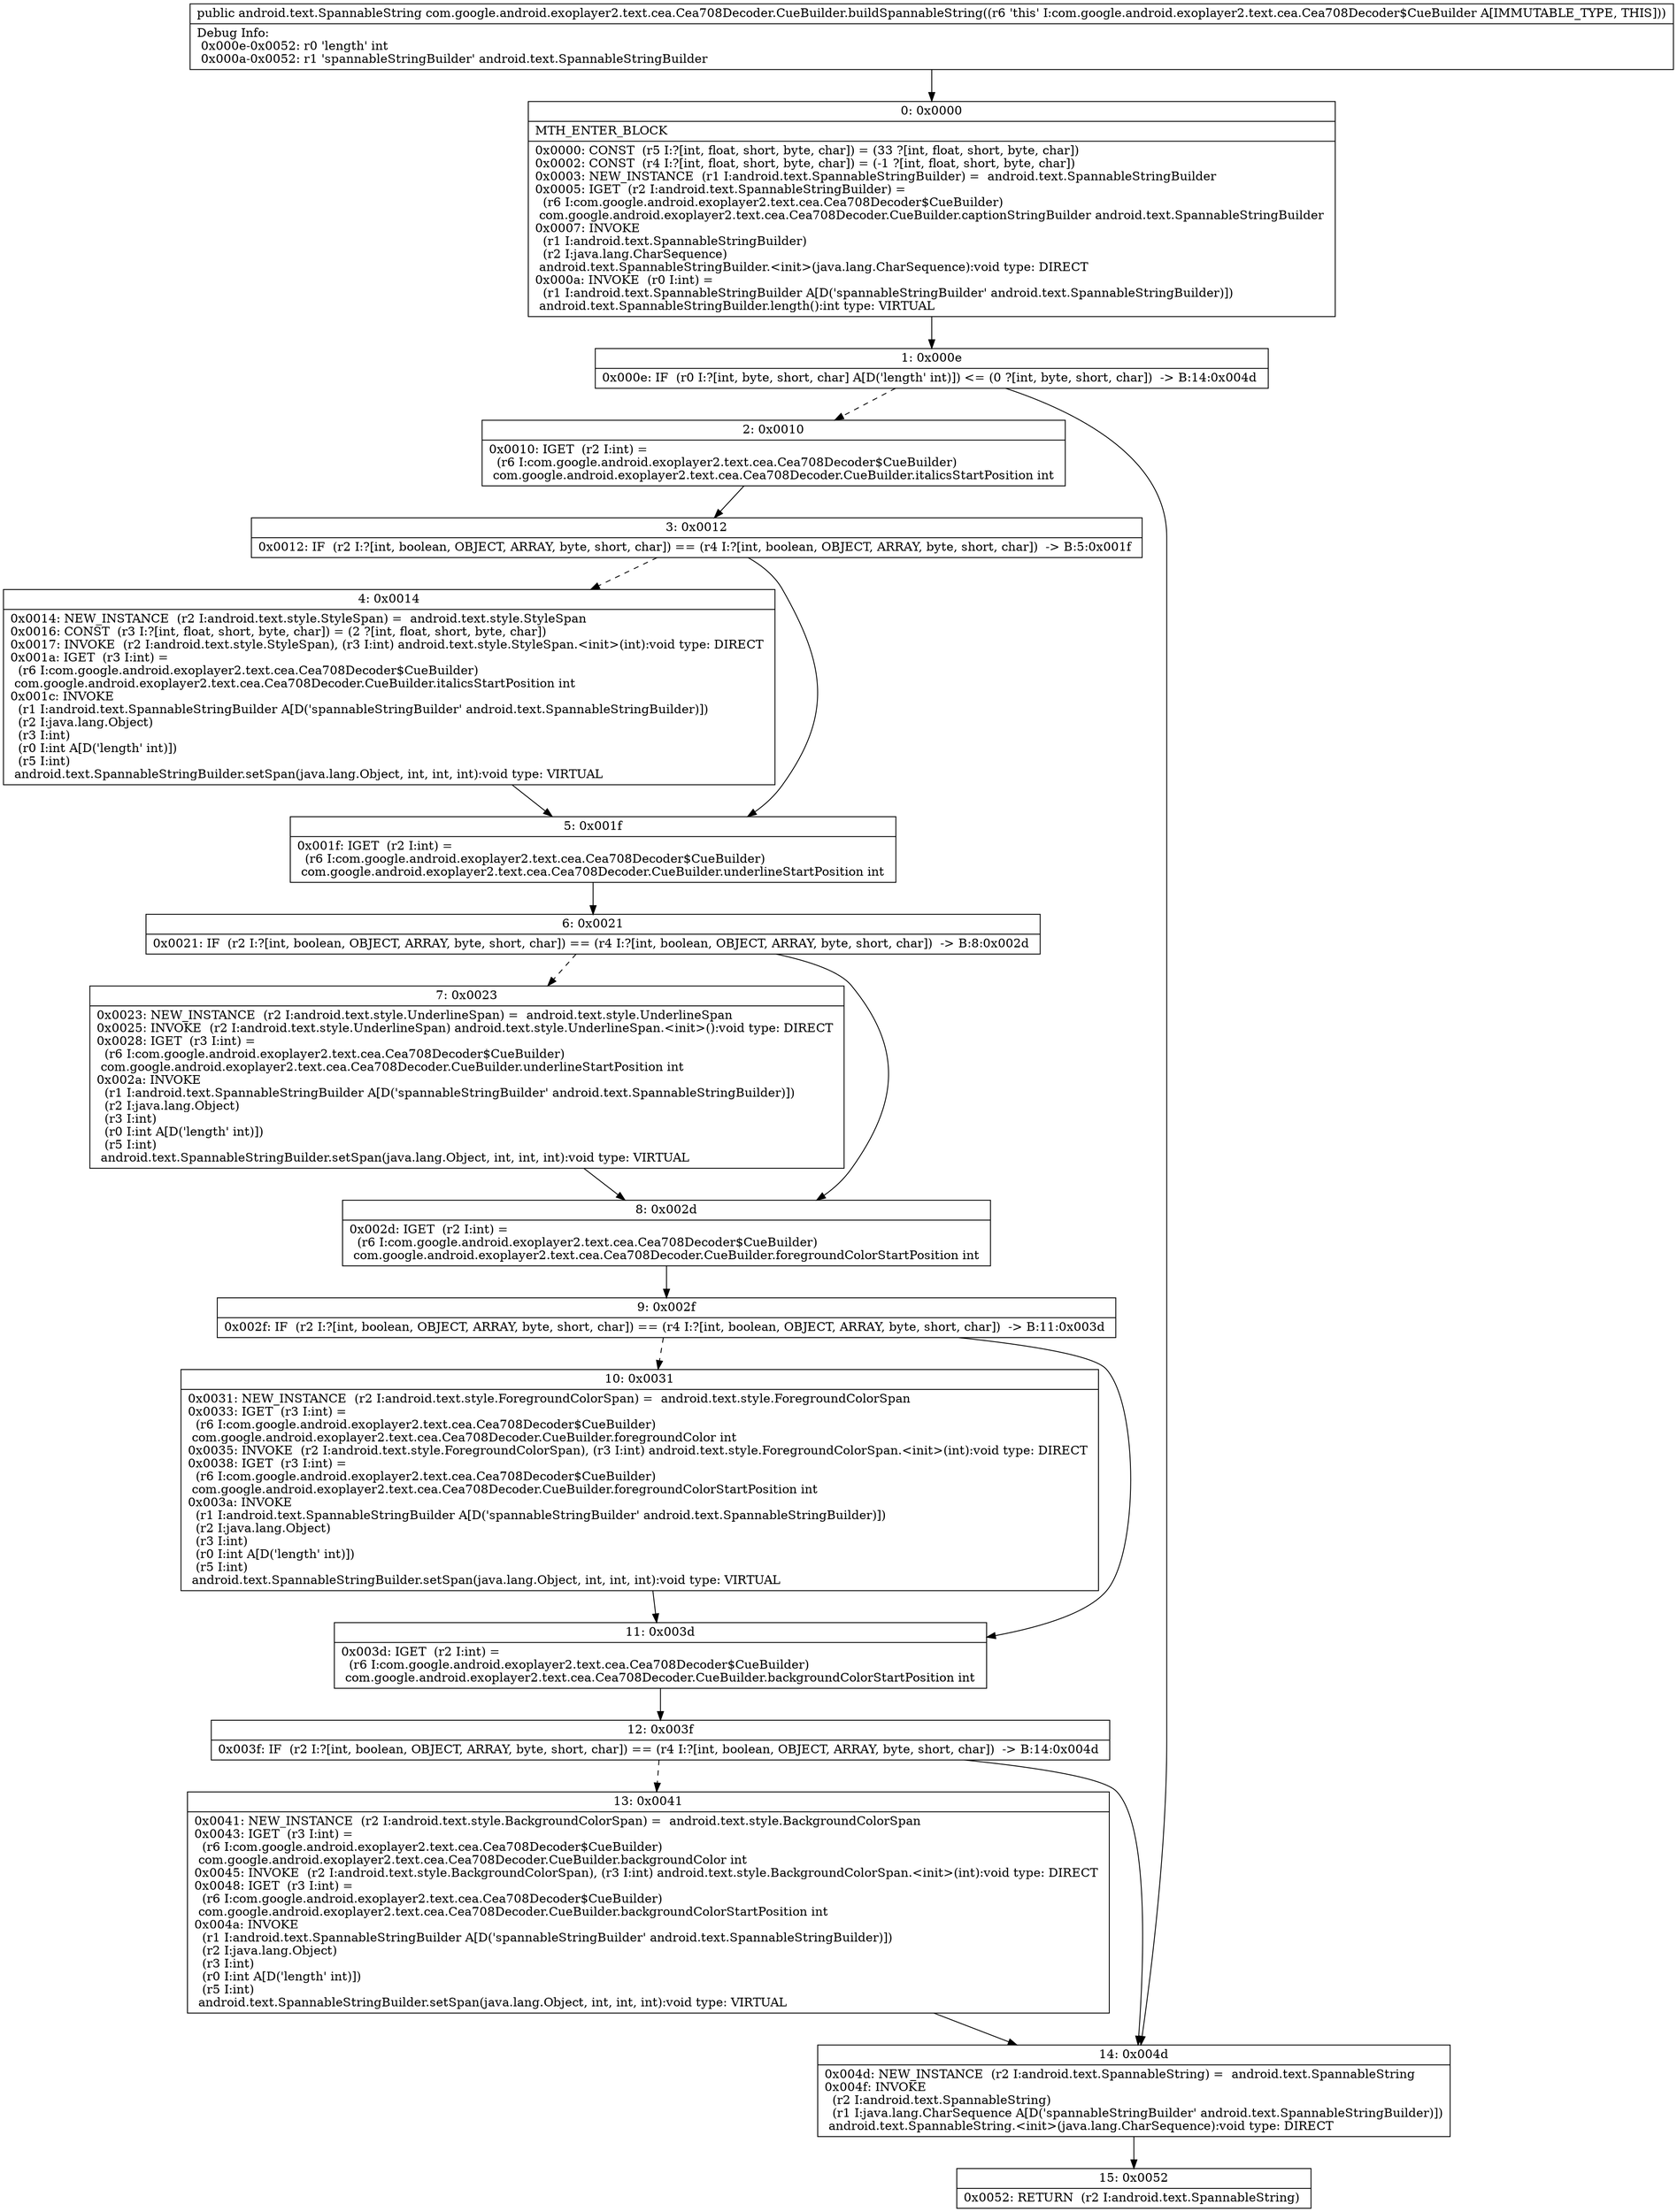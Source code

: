 digraph "CFG forcom.google.android.exoplayer2.text.cea.Cea708Decoder.CueBuilder.buildSpannableString()Landroid\/text\/SpannableString;" {
Node_0 [shape=record,label="{0\:\ 0x0000|MTH_ENTER_BLOCK\l|0x0000: CONST  (r5 I:?[int, float, short, byte, char]) = (33 ?[int, float, short, byte, char]) \l0x0002: CONST  (r4 I:?[int, float, short, byte, char]) = (\-1 ?[int, float, short, byte, char]) \l0x0003: NEW_INSTANCE  (r1 I:android.text.SpannableStringBuilder) =  android.text.SpannableStringBuilder \l0x0005: IGET  (r2 I:android.text.SpannableStringBuilder) = \l  (r6 I:com.google.android.exoplayer2.text.cea.Cea708Decoder$CueBuilder)\l com.google.android.exoplayer2.text.cea.Cea708Decoder.CueBuilder.captionStringBuilder android.text.SpannableStringBuilder \l0x0007: INVOKE  \l  (r1 I:android.text.SpannableStringBuilder)\l  (r2 I:java.lang.CharSequence)\l android.text.SpannableStringBuilder.\<init\>(java.lang.CharSequence):void type: DIRECT \l0x000a: INVOKE  (r0 I:int) = \l  (r1 I:android.text.SpannableStringBuilder A[D('spannableStringBuilder' android.text.SpannableStringBuilder)])\l android.text.SpannableStringBuilder.length():int type: VIRTUAL \l}"];
Node_1 [shape=record,label="{1\:\ 0x000e|0x000e: IF  (r0 I:?[int, byte, short, char] A[D('length' int)]) \<= (0 ?[int, byte, short, char])  \-\> B:14:0x004d \l}"];
Node_2 [shape=record,label="{2\:\ 0x0010|0x0010: IGET  (r2 I:int) = \l  (r6 I:com.google.android.exoplayer2.text.cea.Cea708Decoder$CueBuilder)\l com.google.android.exoplayer2.text.cea.Cea708Decoder.CueBuilder.italicsStartPosition int \l}"];
Node_3 [shape=record,label="{3\:\ 0x0012|0x0012: IF  (r2 I:?[int, boolean, OBJECT, ARRAY, byte, short, char]) == (r4 I:?[int, boolean, OBJECT, ARRAY, byte, short, char])  \-\> B:5:0x001f \l}"];
Node_4 [shape=record,label="{4\:\ 0x0014|0x0014: NEW_INSTANCE  (r2 I:android.text.style.StyleSpan) =  android.text.style.StyleSpan \l0x0016: CONST  (r3 I:?[int, float, short, byte, char]) = (2 ?[int, float, short, byte, char]) \l0x0017: INVOKE  (r2 I:android.text.style.StyleSpan), (r3 I:int) android.text.style.StyleSpan.\<init\>(int):void type: DIRECT \l0x001a: IGET  (r3 I:int) = \l  (r6 I:com.google.android.exoplayer2.text.cea.Cea708Decoder$CueBuilder)\l com.google.android.exoplayer2.text.cea.Cea708Decoder.CueBuilder.italicsStartPosition int \l0x001c: INVOKE  \l  (r1 I:android.text.SpannableStringBuilder A[D('spannableStringBuilder' android.text.SpannableStringBuilder)])\l  (r2 I:java.lang.Object)\l  (r3 I:int)\l  (r0 I:int A[D('length' int)])\l  (r5 I:int)\l android.text.SpannableStringBuilder.setSpan(java.lang.Object, int, int, int):void type: VIRTUAL \l}"];
Node_5 [shape=record,label="{5\:\ 0x001f|0x001f: IGET  (r2 I:int) = \l  (r6 I:com.google.android.exoplayer2.text.cea.Cea708Decoder$CueBuilder)\l com.google.android.exoplayer2.text.cea.Cea708Decoder.CueBuilder.underlineStartPosition int \l}"];
Node_6 [shape=record,label="{6\:\ 0x0021|0x0021: IF  (r2 I:?[int, boolean, OBJECT, ARRAY, byte, short, char]) == (r4 I:?[int, boolean, OBJECT, ARRAY, byte, short, char])  \-\> B:8:0x002d \l}"];
Node_7 [shape=record,label="{7\:\ 0x0023|0x0023: NEW_INSTANCE  (r2 I:android.text.style.UnderlineSpan) =  android.text.style.UnderlineSpan \l0x0025: INVOKE  (r2 I:android.text.style.UnderlineSpan) android.text.style.UnderlineSpan.\<init\>():void type: DIRECT \l0x0028: IGET  (r3 I:int) = \l  (r6 I:com.google.android.exoplayer2.text.cea.Cea708Decoder$CueBuilder)\l com.google.android.exoplayer2.text.cea.Cea708Decoder.CueBuilder.underlineStartPosition int \l0x002a: INVOKE  \l  (r1 I:android.text.SpannableStringBuilder A[D('spannableStringBuilder' android.text.SpannableStringBuilder)])\l  (r2 I:java.lang.Object)\l  (r3 I:int)\l  (r0 I:int A[D('length' int)])\l  (r5 I:int)\l android.text.SpannableStringBuilder.setSpan(java.lang.Object, int, int, int):void type: VIRTUAL \l}"];
Node_8 [shape=record,label="{8\:\ 0x002d|0x002d: IGET  (r2 I:int) = \l  (r6 I:com.google.android.exoplayer2.text.cea.Cea708Decoder$CueBuilder)\l com.google.android.exoplayer2.text.cea.Cea708Decoder.CueBuilder.foregroundColorStartPosition int \l}"];
Node_9 [shape=record,label="{9\:\ 0x002f|0x002f: IF  (r2 I:?[int, boolean, OBJECT, ARRAY, byte, short, char]) == (r4 I:?[int, boolean, OBJECT, ARRAY, byte, short, char])  \-\> B:11:0x003d \l}"];
Node_10 [shape=record,label="{10\:\ 0x0031|0x0031: NEW_INSTANCE  (r2 I:android.text.style.ForegroundColorSpan) =  android.text.style.ForegroundColorSpan \l0x0033: IGET  (r3 I:int) = \l  (r6 I:com.google.android.exoplayer2.text.cea.Cea708Decoder$CueBuilder)\l com.google.android.exoplayer2.text.cea.Cea708Decoder.CueBuilder.foregroundColor int \l0x0035: INVOKE  (r2 I:android.text.style.ForegroundColorSpan), (r3 I:int) android.text.style.ForegroundColorSpan.\<init\>(int):void type: DIRECT \l0x0038: IGET  (r3 I:int) = \l  (r6 I:com.google.android.exoplayer2.text.cea.Cea708Decoder$CueBuilder)\l com.google.android.exoplayer2.text.cea.Cea708Decoder.CueBuilder.foregroundColorStartPosition int \l0x003a: INVOKE  \l  (r1 I:android.text.SpannableStringBuilder A[D('spannableStringBuilder' android.text.SpannableStringBuilder)])\l  (r2 I:java.lang.Object)\l  (r3 I:int)\l  (r0 I:int A[D('length' int)])\l  (r5 I:int)\l android.text.SpannableStringBuilder.setSpan(java.lang.Object, int, int, int):void type: VIRTUAL \l}"];
Node_11 [shape=record,label="{11\:\ 0x003d|0x003d: IGET  (r2 I:int) = \l  (r6 I:com.google.android.exoplayer2.text.cea.Cea708Decoder$CueBuilder)\l com.google.android.exoplayer2.text.cea.Cea708Decoder.CueBuilder.backgroundColorStartPosition int \l}"];
Node_12 [shape=record,label="{12\:\ 0x003f|0x003f: IF  (r2 I:?[int, boolean, OBJECT, ARRAY, byte, short, char]) == (r4 I:?[int, boolean, OBJECT, ARRAY, byte, short, char])  \-\> B:14:0x004d \l}"];
Node_13 [shape=record,label="{13\:\ 0x0041|0x0041: NEW_INSTANCE  (r2 I:android.text.style.BackgroundColorSpan) =  android.text.style.BackgroundColorSpan \l0x0043: IGET  (r3 I:int) = \l  (r6 I:com.google.android.exoplayer2.text.cea.Cea708Decoder$CueBuilder)\l com.google.android.exoplayer2.text.cea.Cea708Decoder.CueBuilder.backgroundColor int \l0x0045: INVOKE  (r2 I:android.text.style.BackgroundColorSpan), (r3 I:int) android.text.style.BackgroundColorSpan.\<init\>(int):void type: DIRECT \l0x0048: IGET  (r3 I:int) = \l  (r6 I:com.google.android.exoplayer2.text.cea.Cea708Decoder$CueBuilder)\l com.google.android.exoplayer2.text.cea.Cea708Decoder.CueBuilder.backgroundColorStartPosition int \l0x004a: INVOKE  \l  (r1 I:android.text.SpannableStringBuilder A[D('spannableStringBuilder' android.text.SpannableStringBuilder)])\l  (r2 I:java.lang.Object)\l  (r3 I:int)\l  (r0 I:int A[D('length' int)])\l  (r5 I:int)\l android.text.SpannableStringBuilder.setSpan(java.lang.Object, int, int, int):void type: VIRTUAL \l}"];
Node_14 [shape=record,label="{14\:\ 0x004d|0x004d: NEW_INSTANCE  (r2 I:android.text.SpannableString) =  android.text.SpannableString \l0x004f: INVOKE  \l  (r2 I:android.text.SpannableString)\l  (r1 I:java.lang.CharSequence A[D('spannableStringBuilder' android.text.SpannableStringBuilder)])\l android.text.SpannableString.\<init\>(java.lang.CharSequence):void type: DIRECT \l}"];
Node_15 [shape=record,label="{15\:\ 0x0052|0x0052: RETURN  (r2 I:android.text.SpannableString) \l}"];
MethodNode[shape=record,label="{public android.text.SpannableString com.google.android.exoplayer2.text.cea.Cea708Decoder.CueBuilder.buildSpannableString((r6 'this' I:com.google.android.exoplayer2.text.cea.Cea708Decoder$CueBuilder A[IMMUTABLE_TYPE, THIS]))  | Debug Info:\l  0x000e\-0x0052: r0 'length' int\l  0x000a\-0x0052: r1 'spannableStringBuilder' android.text.SpannableStringBuilder\l}"];
MethodNode -> Node_0;
Node_0 -> Node_1;
Node_1 -> Node_2[style=dashed];
Node_1 -> Node_14;
Node_2 -> Node_3;
Node_3 -> Node_4[style=dashed];
Node_3 -> Node_5;
Node_4 -> Node_5;
Node_5 -> Node_6;
Node_6 -> Node_7[style=dashed];
Node_6 -> Node_8;
Node_7 -> Node_8;
Node_8 -> Node_9;
Node_9 -> Node_10[style=dashed];
Node_9 -> Node_11;
Node_10 -> Node_11;
Node_11 -> Node_12;
Node_12 -> Node_13[style=dashed];
Node_12 -> Node_14;
Node_13 -> Node_14;
Node_14 -> Node_15;
}

